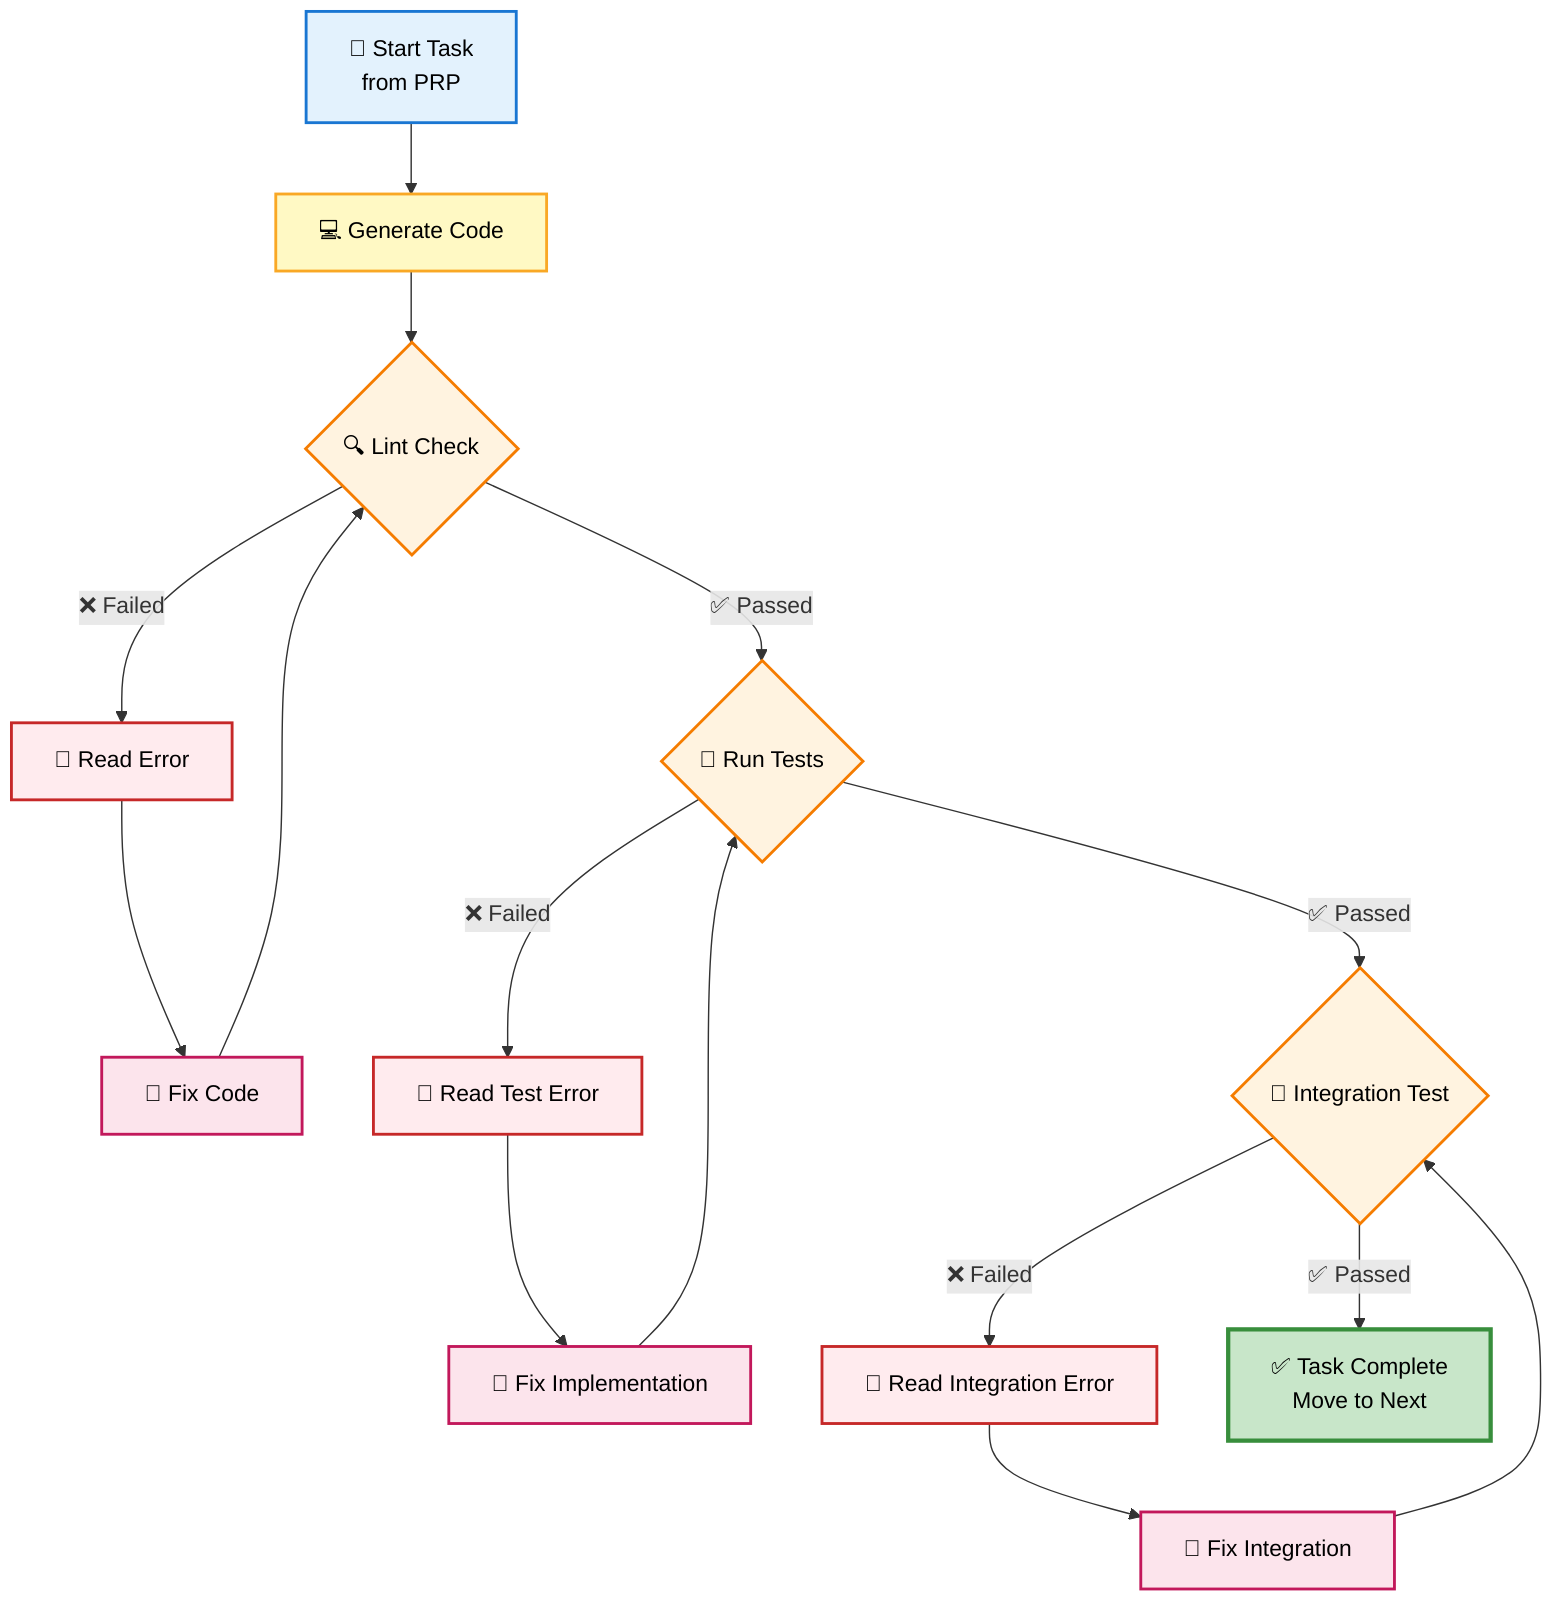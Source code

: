 %% Validation Loop - Self-Correcting Execution
%% Light theme optimized for presentations

graph TD
    A["📝 Start Task<br/>from PRP"] --> B["💻 Generate Code"]
    B --> C{"🔍 Lint Check"}
    C -->|"❌ Failed"| D["📖 Read Error"]
    D --> E["🔧 Fix Code"]
    E --> C
    C -->|"✅ Passed"| F{"🧪 Run Tests"}
    F -->|"❌ Failed"| G["📖 Read Test Error"]
    G --> H["🔧 Fix Implementation"]
    H --> F
    F -->|"✅ Passed"| I{"🔗 Integration Test"}
    I -->|"❌ Failed"| J["📖 Read Integration Error"]
    J --> K["🔧 Fix Integration"]
    K --> I
    I -->|"✅ Passed"| L["✅ Task Complete<br/>Move to Next"]

    style A fill:#e3f2fd,stroke:#1976d2,stroke-width:2px,color:#000
    style B fill:#fff9c4,stroke:#f9a825,stroke-width:2px,color:#000

    style C fill:#fff3e0,stroke:#f57c00,stroke-width:2px,color:#000
    style F fill:#fff3e0,stroke:#f57c00,stroke-width:2px,color:#000
    style I fill:#fff3e0,stroke:#f57c00,stroke-width:2px,color:#000

    style D fill:#ffebee,stroke:#c62828,stroke-width:2px,color:#000
    style G fill:#ffebee,stroke:#c62828,stroke-width:2px,color:#000
    style J fill:#ffebee,stroke:#c62828,stroke-width:2px,color:#000

    style E fill:#fce4ec,stroke:#c2185b,stroke-width:2px,color:#000
    style H fill:#fce4ec,stroke:#c2185b,stroke-width:2px,color:#000
    style K fill:#fce4ec,stroke:#c2185b,stroke-width:2px,color:#000

    style L fill:#c8e6c9,stroke:#388e3c,stroke-width:3px,color:#000